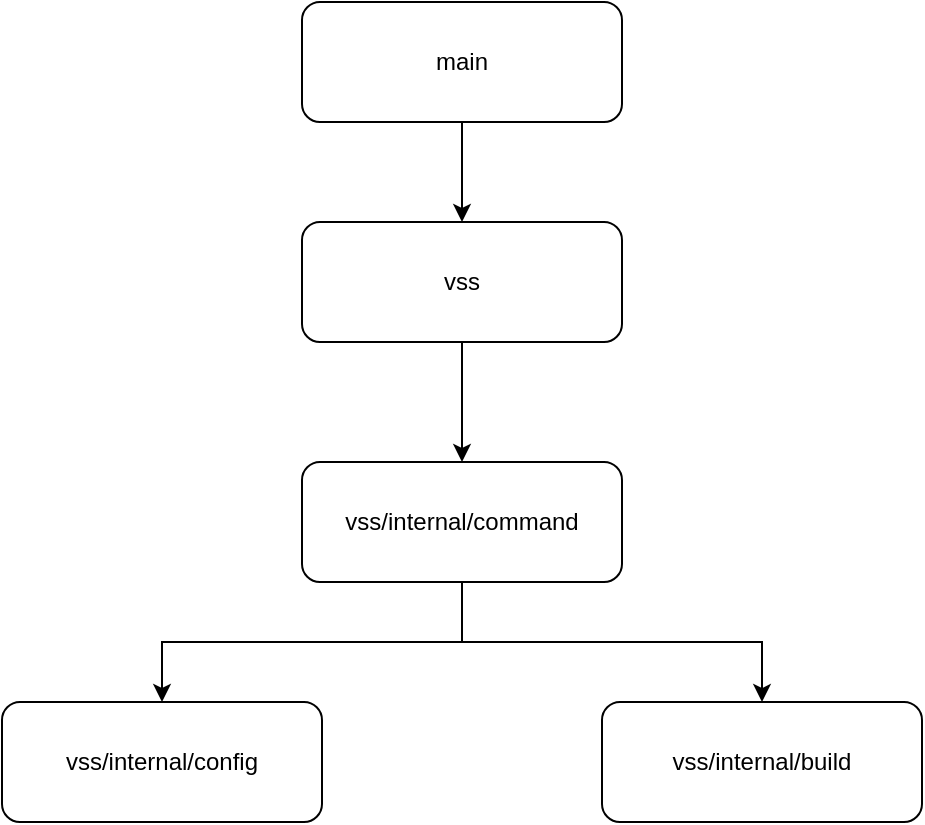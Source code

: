 <mxfile version="21.6.8" type="device">
  <diagram id="C5RBs43oDa-KdzZeNtuy" name="Page-1">
    <mxGraphModel dx="1434" dy="884" grid="1" gridSize="10" guides="1" tooltips="1" connect="1" arrows="1" fold="1" page="1" pageScale="1" pageWidth="827" pageHeight="1169" math="0" shadow="0">
      <root>
        <mxCell id="WIyWlLk6GJQsqaUBKTNV-0" />
        <mxCell id="WIyWlLk6GJQsqaUBKTNV-1" parent="WIyWlLk6GJQsqaUBKTNV-0" />
        <mxCell id="utQaYWbNKHAZ5crQSjIT-2" style="edgeStyle=orthogonalEdgeStyle;rounded=0;orthogonalLoop=1;jettySize=auto;html=1;exitX=0.5;exitY=1;exitDx=0;exitDy=0;entryX=0.5;entryY=0;entryDx=0;entryDy=0;" edge="1" parent="WIyWlLk6GJQsqaUBKTNV-1" source="utQaYWbNKHAZ5crQSjIT-0" target="utQaYWbNKHAZ5crQSjIT-1">
          <mxGeometry relative="1" as="geometry" />
        </mxCell>
        <mxCell id="utQaYWbNKHAZ5crQSjIT-0" value="main" style="rounded=1;whiteSpace=wrap;html=1;" vertex="1" parent="WIyWlLk6GJQsqaUBKTNV-1">
          <mxGeometry x="320" y="110" width="160" height="60" as="geometry" />
        </mxCell>
        <mxCell id="utQaYWbNKHAZ5crQSjIT-4" style="edgeStyle=orthogonalEdgeStyle;rounded=0;orthogonalLoop=1;jettySize=auto;html=1;exitX=0.5;exitY=1;exitDx=0;exitDy=0;entryX=0.5;entryY=0;entryDx=0;entryDy=0;" edge="1" parent="WIyWlLk6GJQsqaUBKTNV-1" source="utQaYWbNKHAZ5crQSjIT-1" target="utQaYWbNKHAZ5crQSjIT-3">
          <mxGeometry relative="1" as="geometry" />
        </mxCell>
        <mxCell id="utQaYWbNKHAZ5crQSjIT-1" value="vss" style="rounded=1;whiteSpace=wrap;html=1;" vertex="1" parent="WIyWlLk6GJQsqaUBKTNV-1">
          <mxGeometry x="320" y="220" width="160" height="60" as="geometry" />
        </mxCell>
        <mxCell id="utQaYWbNKHAZ5crQSjIT-6" style="edgeStyle=orthogonalEdgeStyle;rounded=0;orthogonalLoop=1;jettySize=auto;html=1;exitX=0.5;exitY=1;exitDx=0;exitDy=0;entryX=0.5;entryY=0;entryDx=0;entryDy=0;" edge="1" parent="WIyWlLk6GJQsqaUBKTNV-1" source="utQaYWbNKHAZ5crQSjIT-3" target="utQaYWbNKHAZ5crQSjIT-5">
          <mxGeometry relative="1" as="geometry" />
        </mxCell>
        <mxCell id="utQaYWbNKHAZ5crQSjIT-8" style="edgeStyle=orthogonalEdgeStyle;rounded=0;orthogonalLoop=1;jettySize=auto;html=1;exitX=0.5;exitY=1;exitDx=0;exitDy=0;" edge="1" parent="WIyWlLk6GJQsqaUBKTNV-1" source="utQaYWbNKHAZ5crQSjIT-3" target="utQaYWbNKHAZ5crQSjIT-7">
          <mxGeometry relative="1" as="geometry" />
        </mxCell>
        <mxCell id="utQaYWbNKHAZ5crQSjIT-3" value="vss/internal/command" style="rounded=1;whiteSpace=wrap;html=1;" vertex="1" parent="WIyWlLk6GJQsqaUBKTNV-1">
          <mxGeometry x="320" y="340" width="160" height="60" as="geometry" />
        </mxCell>
        <mxCell id="utQaYWbNKHAZ5crQSjIT-5" value="vss/internal/config" style="rounded=1;whiteSpace=wrap;html=1;" vertex="1" parent="WIyWlLk6GJQsqaUBKTNV-1">
          <mxGeometry x="170" y="460" width="160" height="60" as="geometry" />
        </mxCell>
        <mxCell id="utQaYWbNKHAZ5crQSjIT-7" value="vss/internal/build" style="rounded=1;whiteSpace=wrap;html=1;" vertex="1" parent="WIyWlLk6GJQsqaUBKTNV-1">
          <mxGeometry x="470" y="460" width="160" height="60" as="geometry" />
        </mxCell>
      </root>
    </mxGraphModel>
  </diagram>
</mxfile>
